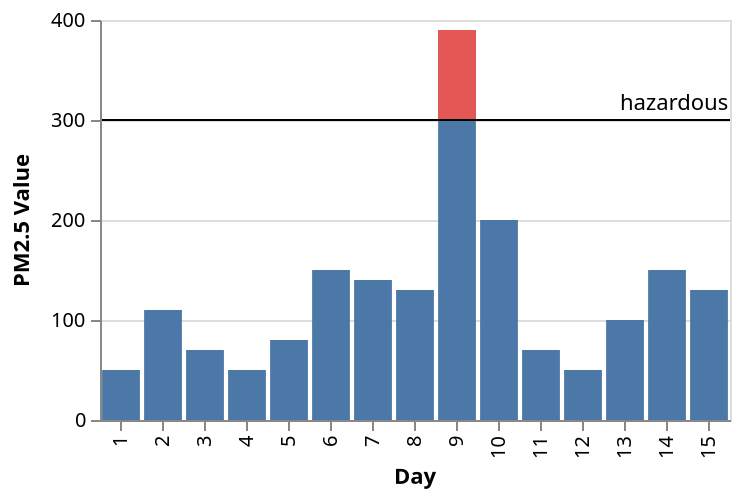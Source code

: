 {
    "$schema": "https://vega.github.io/schema/vega/v3.0.json",
    "description": "The PM2.5 value of Beijing observed 15 days, highlighting the days when PM2.5 level is hazardous to human health",
    "autosize": "pad",
    "padding": 5,
    "height": 200,
    "style": "cell",
    "data": [
        {
            "name": "source_0",
            "values": [
                {
                    "Day": 1,
                    "Value": 50
                },
                {
                    "Day": 2,
                    "Value": 110
                },
                {
                    "Day": 3,
                    "Value": 70
                },
                {
                    "Day": 4,
                    "Value": 50
                },
                {
                    "Day": 5,
                    "Value": 80
                },
                {
                    "Day": 6,
                    "Value": 150
                },
                {
                    "Day": 7,
                    "Value": 140
                },
                {
                    "Day": 8,
                    "Value": 130
                },
                {
                    "Day": 9,
                    "Value": 390
                },
                {
                    "Day": 10,
                    "Value": 200
                },
                {
                    "Day": 11,
                    "Value": 70
                },
                {
                    "Day": 12,
                    "Value": 50
                },
                {
                    "Day": 13,
                    "Value": 100
                },
                {
                    "Day": 14,
                    "Value": 150
                },
                {
                    "Day": 15,
                    "Value": 130
                }
            ]
        },
        {
            "name": "source_1",
            "values": [
                {
                    "ThresholdValue": 300,
                    "Threshold": "hazardous"
                }
            ]
        },
        {
            "name": "data_1",
            "source": "source_0",
            "transform": [
                {
                    "type": "formula",
                    "expr": "toNumber(datum[\"Value\"])",
                    "as": "Value"
                },
                {
                    "type": "filter",
                    "expr": "datum[\"Value\"] !== null && !isNaN(datum[\"Value\"])"
                }
            ]
        },
        {
            "name": "data_2",
            "source": "source_0",
            "transform": [
                {
                    "type": "formula",
                    "expr": "toNumber(datum[\"Value\"])",
                    "as": "Value"
                },
                {
                    "type": "filter",
                    "expr": "datum.Value >= 300"
                },
                {
                    "type": "formula",
                    "expr": "300",
                    "as": "baseline"
                },
                {
                    "type": "filter",
                    "expr": "datum[\"baseline\"] !== null && !isNaN(datum[\"baseline\"])"
                }
            ]
        },
        {
            "name": "data_4",
            "source": "source_1",
            "transform": [
                {
                    "type": "formula",
                    "expr": "toNumber(datum[\"ThresholdValue\"])",
                    "as": "ThresholdValue"
                },
                {
                    "type": "filter",
                    "expr": "datum[\"ThresholdValue\"] !== null && !isNaN(datum[\"ThresholdValue\"])"
                }
            ]
        },
        {
            "name": "data_5",
            "source": "source_1",
            "transform": [
                {
                    "type": "formula",
                    "expr": "toNumber(datum[\"ThresholdValue\"])",
                    "as": "ThresholdValue"
                },
                {
                    "type": "filter",
                    "expr": "datum[\"ThresholdValue\"] !== null && !isNaN(datum[\"ThresholdValue\"])"
                }
            ]
        }
    ],
    "signals": [
        {
            "name": "x_step",
            "value": 21
        },
        {
            "name": "width",
            "update": "bandspace(domain('x').length, 0.1, 0.05) * x_step"
        }
    ],
    "marks": [
        {
            "name": "layer_0_layer_0_marks",
            "type": "rect",
            "style": [
                "bar"
            ],
            "from": {
                "data": "data_1"
            },
            "encode": {
                "update": {
                    "fill": {
                        "value": "#4c78a8"
                    },
                    "x": {
                        "scale": "x",
                        "field": "Day"
                    },
                    "width": {
                        "scale": "x",
                        "band": true
                    },
                    "y": {
                        "scale": "y",
                        "field": "Value"
                    },
                    "y2": {
                        "scale": "y",
                        "value": 0
                    }
                }
            }
        },
        {
            "name": "layer_0_layer_1_marks",
            "type": "rect",
            "style": [
                "bar"
            ],
            "from": {
                "data": "data_2"
            },
            "encode": {
                "update": {
                    "fill": {
                        "value": "#e45755"
                    },
                    "x": {
                        "scale": "x",
                        "field": "Day"
                    },
                    "width": {
                        "scale": "x",
                        "band": true
                    },
                    "y": {
                        "scale": "y",
                        "field": "baseline"
                    },
                    "y2": {
                        "scale": "y",
                        "field": "Value"
                    }
                }
            }
        },
        {
            "name": "layer_1_layer_0_marks",
            "type": "rule",
            "style": [
                "rule"
            ],
            "from": {
                "data": "data_4"
            },
            "encode": {
                "update": {
                    "stroke": {
                        "value": "black"
                    },
                    "x": {
                        "value": 0
                    },
                    "y": {
                        "scale": "y",
                        "field": "ThresholdValue"
                    },
                    "x2": {
                        "field": {
                            "group": "width"
                        }
                    }
                }
            }
        },
        {
            "name": "layer_1_layer_1_marks",
            "type": "text",
            "style": [
                "text"
            ],
            "from": {
                "data": "data_5"
            },
            "encode": {
                "update": {
                    "align": {
                        "value": "left"
                    },
                    "dx": {
                        "value": 215
                    },
                    "dy": {
                        "value": -5
                    },
                    "fill": {
                        "value": "black"
                    },
                    "x": {
                        "value": 45
                    },
                    "y": {
                        "scale": "y",
                        "field": "ThresholdValue"
                    },
                    "text": {
                        "signal": "''+datum[\"Threshold\"]"
                    }
                }
            }
        }
    ],
    "scales": [
        {
            "name": "x",
            "type": "band",
            "domain": {
                "fields": [
                    {
                        "data": "data_1",
                        "field": "Day"
                    },
                    {
                        "data": "data_2",
                        "field": "Day"
                    }
                ],
                "sort": true
            },
            "range": {
                "step": {
                    "signal": "x_step"
                }
            },
            "paddingInner": 0.1,
            "paddingOuter": 0.05
        },
        {
            "name": "y",
            "type": "linear",
            "domain": {
                "fields": [
                    {
                        "data": "data_1",
                        "field": "Value"
                    },
                    {
                        "data": "data_2",
                        "field": "baseline"
                    },
                    {
                        "data": "data_2",
                        "field": "Value"
                    },
                    {
                        "data": "data_4",
                        "field": "ThresholdValue"
                    },
                    {
                        "data": "data_5",
                        "field": "ThresholdValue"
                    }
                ]
            },
            "range": [
                {
                    "signal": "height"
                },
                0
            ],
            "nice": true,
            "zero": true
        }
    ],
    "axes": [
        {
            "scale": "x",
            "orient": "bottom",
            "labelOverlap": true,
            "title": "Day",
            "zindex": 1,
            "encode": {
                "labels": {
                    "update": {
                        "angle": {
                            "value": 270
                        },
                        "align": {
                            "value": "right"
                        },
                        "baseline": {
                            "value": "middle"
                        }
                    }
                }
            }
        },
        {
            "title": "PM2.5 Value",
            "scale": "y",
            "orient": "left",
            "labelOverlap": true,
            "tickCount": {
                "signal": "ceil(height/40)"
            },
            "zindex": 1
        },
        {
            "scale": "y",
            "orient": "left",
            "domain": false,
            "grid": true,
            "labels": false,
            "maxExtent": 0,
            "minExtent": 0,
            "tickCount": {
                "signal": "ceil(height/40)"
            },
            "ticks": false,
            "zindex": 0,
            "gridScale": "x"
        }
    ],
    "config": {
        "axisY": {
            "minExtent": 30
        }
    }
}
